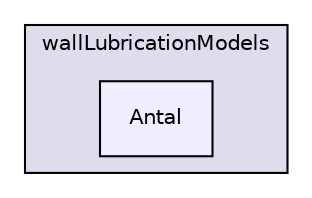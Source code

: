 digraph "applications/solvers/multiphase/twoPhaseEulerFoam/interfacialModels/wallLubricationModels/Antal" {
  bgcolor=transparent;
  compound=true
  node [ fontsize="10", fontname="Helvetica"];
  edge [ labelfontsize="10", labelfontname="Helvetica"];
  subgraph clusterdir_e3b447723574590c1503966e204656bb {
    graph [ bgcolor="#ddddee", pencolor="black", label="wallLubricationModels" fontname="Helvetica", fontsize="10", URL="dir_e3b447723574590c1503966e204656bb.html"]
  dir_23292519a103f7f45ef1cf74ae469edc [shape=box, label="Antal", style="filled", fillcolor="#eeeeff", pencolor="black", URL="dir_23292519a103f7f45ef1cf74ae469edc.html"];
  }
}
